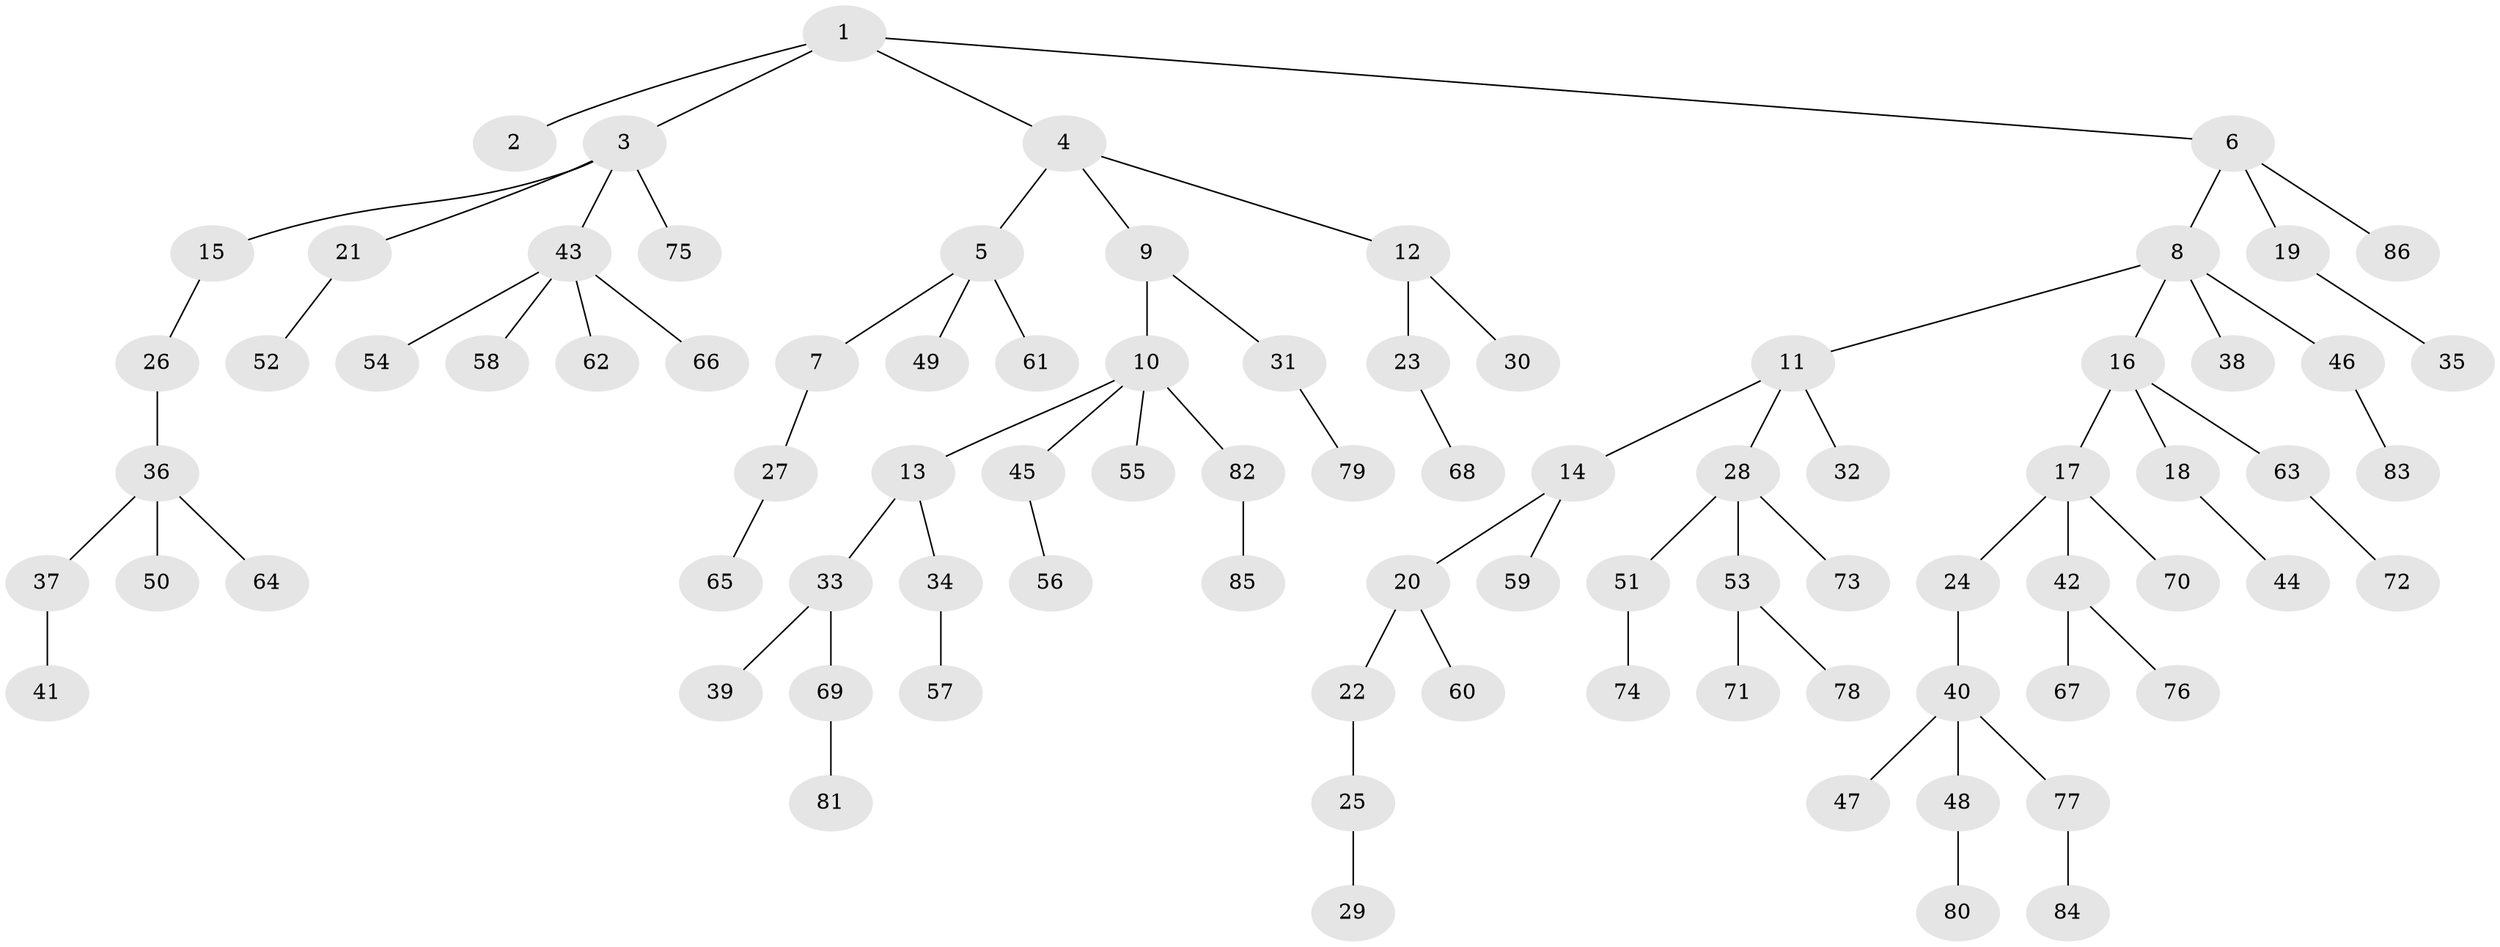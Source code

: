 // Generated by graph-tools (version 1.1) at 2025/36/03/09/25 02:36:31]
// undirected, 86 vertices, 85 edges
graph export_dot {
graph [start="1"]
  node [color=gray90,style=filled];
  1;
  2;
  3;
  4;
  5;
  6;
  7;
  8;
  9;
  10;
  11;
  12;
  13;
  14;
  15;
  16;
  17;
  18;
  19;
  20;
  21;
  22;
  23;
  24;
  25;
  26;
  27;
  28;
  29;
  30;
  31;
  32;
  33;
  34;
  35;
  36;
  37;
  38;
  39;
  40;
  41;
  42;
  43;
  44;
  45;
  46;
  47;
  48;
  49;
  50;
  51;
  52;
  53;
  54;
  55;
  56;
  57;
  58;
  59;
  60;
  61;
  62;
  63;
  64;
  65;
  66;
  67;
  68;
  69;
  70;
  71;
  72;
  73;
  74;
  75;
  76;
  77;
  78;
  79;
  80;
  81;
  82;
  83;
  84;
  85;
  86;
  1 -- 2;
  1 -- 3;
  1 -- 4;
  1 -- 6;
  3 -- 15;
  3 -- 21;
  3 -- 43;
  3 -- 75;
  4 -- 5;
  4 -- 9;
  4 -- 12;
  5 -- 7;
  5 -- 49;
  5 -- 61;
  6 -- 8;
  6 -- 19;
  6 -- 86;
  7 -- 27;
  8 -- 11;
  8 -- 16;
  8 -- 38;
  8 -- 46;
  9 -- 10;
  9 -- 31;
  10 -- 13;
  10 -- 45;
  10 -- 55;
  10 -- 82;
  11 -- 14;
  11 -- 28;
  11 -- 32;
  12 -- 23;
  12 -- 30;
  13 -- 33;
  13 -- 34;
  14 -- 20;
  14 -- 59;
  15 -- 26;
  16 -- 17;
  16 -- 18;
  16 -- 63;
  17 -- 24;
  17 -- 42;
  17 -- 70;
  18 -- 44;
  19 -- 35;
  20 -- 22;
  20 -- 60;
  21 -- 52;
  22 -- 25;
  23 -- 68;
  24 -- 40;
  25 -- 29;
  26 -- 36;
  27 -- 65;
  28 -- 51;
  28 -- 53;
  28 -- 73;
  31 -- 79;
  33 -- 39;
  33 -- 69;
  34 -- 57;
  36 -- 37;
  36 -- 50;
  36 -- 64;
  37 -- 41;
  40 -- 47;
  40 -- 48;
  40 -- 77;
  42 -- 67;
  42 -- 76;
  43 -- 54;
  43 -- 58;
  43 -- 62;
  43 -- 66;
  45 -- 56;
  46 -- 83;
  48 -- 80;
  51 -- 74;
  53 -- 71;
  53 -- 78;
  63 -- 72;
  69 -- 81;
  77 -- 84;
  82 -- 85;
}
